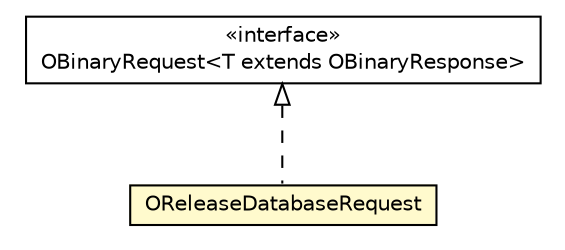 #!/usr/local/bin/dot
#
# Class diagram 
# Generated by UMLGraph version R5_6-24-gf6e263 (http://www.umlgraph.org/)
#

digraph G {
	edge [fontname="Helvetica",fontsize=10,labelfontname="Helvetica",labelfontsize=10];
	node [fontname="Helvetica",fontsize=10,shape=plaintext];
	nodesep=0.25;
	ranksep=0.5;
	// com.orientechnologies.orient.client.remote.OBinaryRequest<T extends com.orientechnologies.orient.client.remote.OBinaryResponse>
	c5484474 [label=<<table title="com.orientechnologies.orient.client.remote.OBinaryRequest" border="0" cellborder="1" cellspacing="0" cellpadding="2" port="p" href="../OBinaryRequest.html">
		<tr><td><table border="0" cellspacing="0" cellpadding="1">
<tr><td align="center" balign="center"> &#171;interface&#187; </td></tr>
<tr><td align="center" balign="center"> OBinaryRequest&lt;T extends OBinaryResponse&gt; </td></tr>
		</table></td></tr>
		</table>>, URL="../OBinaryRequest.html", fontname="Helvetica", fontcolor="black", fontsize=10.0];
	// com.orientechnologies.orient.client.remote.message.OReleaseDatabaseRequest
	c5484543 [label=<<table title="com.orientechnologies.orient.client.remote.message.OReleaseDatabaseRequest" border="0" cellborder="1" cellspacing="0" cellpadding="2" port="p" bgcolor="lemonChiffon" href="./OReleaseDatabaseRequest.html">
		<tr><td><table border="0" cellspacing="0" cellpadding="1">
<tr><td align="center" balign="center"> OReleaseDatabaseRequest </td></tr>
		</table></td></tr>
		</table>>, URL="./OReleaseDatabaseRequest.html", fontname="Helvetica", fontcolor="black", fontsize=10.0];
	//com.orientechnologies.orient.client.remote.message.OReleaseDatabaseRequest implements com.orientechnologies.orient.client.remote.OBinaryRequest<T extends com.orientechnologies.orient.client.remote.OBinaryResponse>
	c5484474:p -> c5484543:p [dir=back,arrowtail=empty,style=dashed];
}

